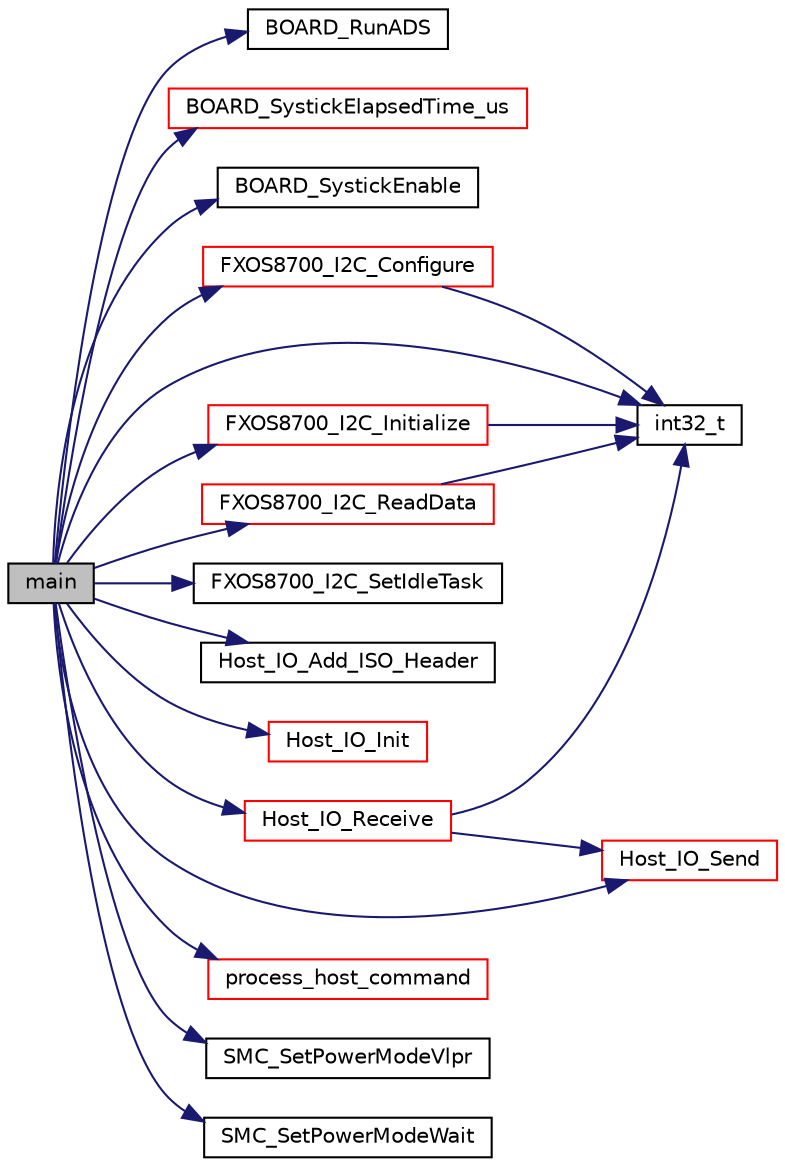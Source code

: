 digraph "main"
{
  edge [fontname="Helvetica",fontsize="10",labelfontname="Helvetica",labelfontsize="10"];
  node [fontname="Helvetica",fontsize="10",shape=record];
  rankdir="LR";
  Node0 [label="main",height=0.2,width=0.4,color="black", fillcolor="grey75", style="filled", fontcolor="black"];
  Node0 -> Node1 [color="midnightblue",fontsize="10",style="solid",fontname="Helvetica"];
  Node1 [label="BOARD_RunADS",height=0.2,width=0.4,color="black", fillcolor="white", style="filled",URL="$lpc_2auto__detection__service_8c.html#a95285f14f6707e326e523c82d926c900",tooltip="The function to register Application Name and initialte ADS. "];
  Node0 -> Node2 [color="midnightblue",fontsize="10",style="solid",fontname="Helvetica"];
  Node2 [label="BOARD_SystickElapsedTime_us",height=0.2,width=0.4,color="red", fillcolor="white", style="filled",URL="$systick__utils_8c.html#a85a32737b730fbb713ec910e1ad17c74",tooltip="Function to compute the Elapsed Time. "];
  Node0 -> Node6 [color="midnightblue",fontsize="10",style="solid",fontname="Helvetica"];
  Node6 [label="BOARD_SystickEnable",height=0.2,width=0.4,color="black", fillcolor="white", style="filled",URL="$systick__utils_8c.html#ad43629969994e92bd3620e630bda24c8",tooltip="Function to enable systicks framework. "];
  Node0 -> Node7 [color="midnightblue",fontsize="10",style="solid",fontname="Helvetica"];
  Node7 [label="FXOS8700_I2C_Configure",height=0.2,width=0.4,color="red", fillcolor="white", style="filled",URL="$fxos8700__drv_8c.html#adcb4dbaa31a6b4ccd6031ee6cc97bb66",tooltip="The interface function to configure he sensor. "];
  Node7 -> Node4 [color="midnightblue",fontsize="10",style="solid",fontname="Helvetica"];
  Node4 [label="int32_t",height=0.2,width=0.4,color="black", fillcolor="white", style="filled",URL="$data__format__service_8h.html#a5d7069350a7d7e65686c77a8038f462f",tooltip="The interface function to append the data on the formated stream. "];
  Node0 -> Node10 [color="midnightblue",fontsize="10",style="solid",fontname="Helvetica"];
  Node10 [label="FXOS8700_I2C_Initialize",height=0.2,width=0.4,color="red", fillcolor="white", style="filled",URL="$fxos8700__drv_8c.html#a17953ccee62fbd698318197b109b9e9f",tooltip="The interface function to initialize the sensor. "];
  Node10 -> Node4 [color="midnightblue",fontsize="10",style="solid",fontname="Helvetica"];
  Node0 -> Node12 [color="midnightblue",fontsize="10",style="solid",fontname="Helvetica"];
  Node12 [label="FXOS8700_I2C_ReadData",height=0.2,width=0.4,color="red", fillcolor="white", style="filled",URL="$fxos8700__drv_8c.html#a0528c7633050aa23e89a79106d804cc6",tooltip="The interface function to read the sensor data. "];
  Node12 -> Node4 [color="midnightblue",fontsize="10",style="solid",fontname="Helvetica"];
  Node0 -> Node14 [color="midnightblue",fontsize="10",style="solid",fontname="Helvetica"];
  Node14 [label="FXOS8700_I2C_SetIdleTask",height=0.2,width=0.4,color="black", fillcolor="white", style="filled",URL="$fxos8700__drv_8c.html#af4efbd044b09aea215f120856f443caf",tooltip=": The interface function to set the I2C Idle Task. "];
  Node0 -> Node15 [color="midnightblue",fontsize="10",style="solid",fontname="Helvetica"];
  Node15 [label="Host_IO_Add_ISO_Header",height=0.2,width=0.4,color="black", fillcolor="white", style="filled",URL="$host__io__uart_8c.html#a68a2c033a0f6f967149dca76897f5c8a"];
  Node0 -> Node16 [color="midnightblue",fontsize="10",style="solid",fontname="Helvetica"];
  Node16 [label="Host_IO_Init",height=0.2,width=0.4,color="red", fillcolor="white", style="filled",URL="$host__io__uart_8c.html#ab4b858422bbaae71aff2ab540ae0e2b1"];
  Node0 -> Node20 [color="midnightblue",fontsize="10",style="solid",fontname="Helvetica"];
  Node20 [label="Host_IO_Receive",height=0.2,width=0.4,color="red", fillcolor="white", style="filled",URL="$host__io__uart_8c.html#a3924d21a0703878695ebdb68f720fff9"];
  Node20 -> Node4 [color="midnightblue",fontsize="10",style="solid",fontname="Helvetica"];
  Node20 -> Node30 [color="midnightblue",fontsize="10",style="solid",fontname="Helvetica"];
  Node30 [label="Host_IO_Send",height=0.2,width=0.4,color="red", fillcolor="white", style="filled",URL="$host__io__uart_8c.html#a719ad6da4502e713f1573b5353af9617"];
  Node0 -> Node30 [color="midnightblue",fontsize="10",style="solid",fontname="Helvetica"];
  Node0 -> Node4 [color="midnightblue",fontsize="10",style="solid",fontname="Helvetica"];
  Node0 -> Node34 [color="midnightblue",fontsize="10",style="solid",fontname="Helvetica"];
  Node34 [label="process_host_command",height=0.2,width=0.4,color="red", fillcolor="white", style="filled",URL="$fxos8700__poll__demo_8c.html#a0076d28c9a17cd6908c7b3b0f5c6006c"];
  Node0 -> Node35 [color="midnightblue",fontsize="10",style="solid",fontname="Helvetica"];
  Node35 [label="SMC_SetPowerModeVlpr",height=0.2,width=0.4,color="black", fillcolor="white", style="filled",URL="$lpc54114_8c.html#a82cb114bb9a5ea2f235a0216709d70f8",tooltip="Configures the system to VLPR power mode. API name used from Kinetis family to maintain compatibility..."];
  Node0 -> Node36 [color="midnightblue",fontsize="10",style="solid",fontname="Helvetica"];
  Node36 [label="SMC_SetPowerModeWait",height=0.2,width=0.4,color="black", fillcolor="white", style="filled",URL="$lpc54114_8c.html#a5423cac017d1d1a8ac8bba8e91e80e29",tooltip="Configures the system to WAIT power mode. API name used from Kinetis family to maintain compatibility..."];
}
